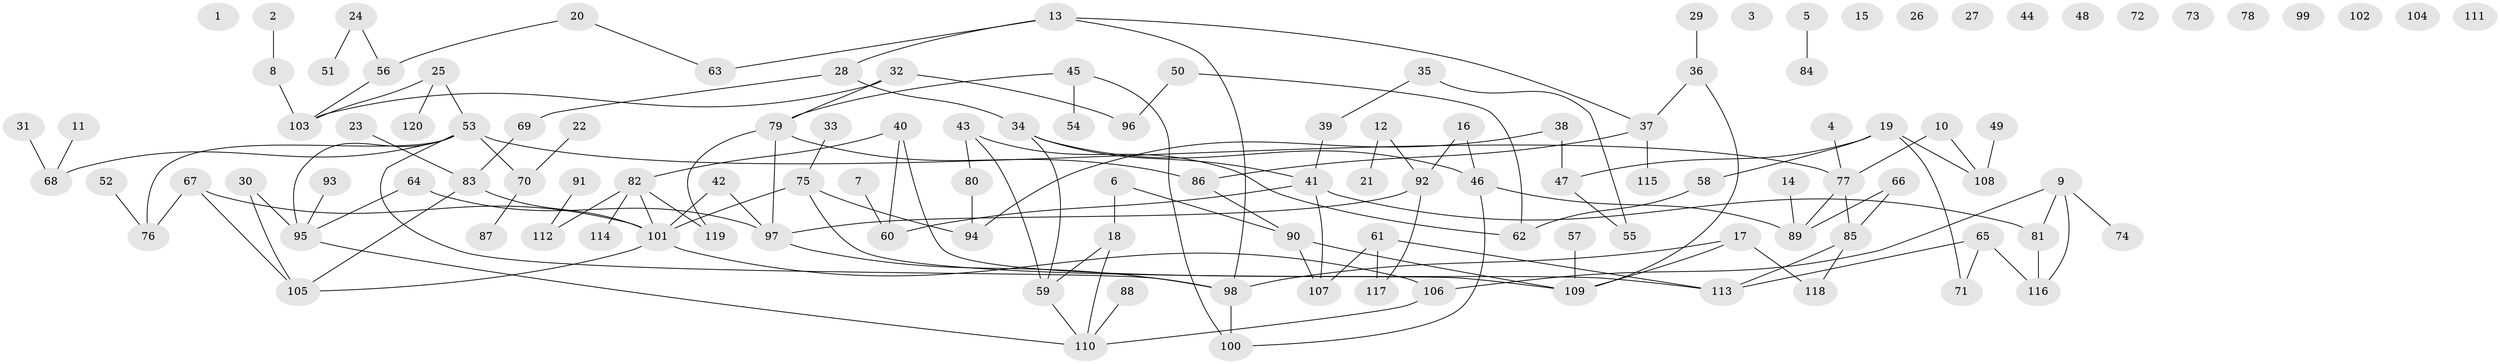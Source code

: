 // coarse degree distribution, {0: 0.16666666666666666, 1: 0.19047619047619047, 4: 0.11904761904761904, 2: 0.2261904761904762, 5: 0.09523809523809523, 3: 0.13095238095238096, 6: 0.047619047619047616, 7: 0.011904761904761904, 8: 0.011904761904761904}
// Generated by graph-tools (version 1.1) at 2025/41/03/06/25 10:41:24]
// undirected, 120 vertices, 141 edges
graph export_dot {
graph [start="1"]
  node [color=gray90,style=filled];
  1;
  2;
  3;
  4;
  5;
  6;
  7;
  8;
  9;
  10;
  11;
  12;
  13;
  14;
  15;
  16;
  17;
  18;
  19;
  20;
  21;
  22;
  23;
  24;
  25;
  26;
  27;
  28;
  29;
  30;
  31;
  32;
  33;
  34;
  35;
  36;
  37;
  38;
  39;
  40;
  41;
  42;
  43;
  44;
  45;
  46;
  47;
  48;
  49;
  50;
  51;
  52;
  53;
  54;
  55;
  56;
  57;
  58;
  59;
  60;
  61;
  62;
  63;
  64;
  65;
  66;
  67;
  68;
  69;
  70;
  71;
  72;
  73;
  74;
  75;
  76;
  77;
  78;
  79;
  80;
  81;
  82;
  83;
  84;
  85;
  86;
  87;
  88;
  89;
  90;
  91;
  92;
  93;
  94;
  95;
  96;
  97;
  98;
  99;
  100;
  101;
  102;
  103;
  104;
  105;
  106;
  107;
  108;
  109;
  110;
  111;
  112;
  113;
  114;
  115;
  116;
  117;
  118;
  119;
  120;
  2 -- 8;
  4 -- 77;
  5 -- 84;
  6 -- 18;
  6 -- 90;
  7 -- 60;
  8 -- 103;
  9 -- 74;
  9 -- 81;
  9 -- 106;
  9 -- 116;
  10 -- 77;
  10 -- 108;
  11 -- 68;
  12 -- 21;
  12 -- 92;
  13 -- 28;
  13 -- 37;
  13 -- 63;
  13 -- 98;
  14 -- 89;
  16 -- 46;
  16 -- 92;
  17 -- 98;
  17 -- 109;
  17 -- 118;
  18 -- 59;
  18 -- 110;
  19 -- 47;
  19 -- 58;
  19 -- 71;
  19 -- 108;
  20 -- 56;
  20 -- 63;
  22 -- 70;
  23 -- 83;
  24 -- 51;
  24 -- 56;
  25 -- 53;
  25 -- 103;
  25 -- 120;
  28 -- 34;
  28 -- 69;
  29 -- 36;
  30 -- 95;
  30 -- 105;
  31 -- 68;
  32 -- 79;
  32 -- 96;
  32 -- 103;
  33 -- 75;
  34 -- 41;
  34 -- 46;
  34 -- 59;
  35 -- 39;
  35 -- 55;
  36 -- 37;
  36 -- 109;
  37 -- 86;
  37 -- 115;
  38 -- 47;
  38 -- 94;
  39 -- 41;
  40 -- 60;
  40 -- 82;
  40 -- 109;
  41 -- 60;
  41 -- 81;
  41 -- 107;
  42 -- 97;
  42 -- 101;
  43 -- 59;
  43 -- 62;
  43 -- 80;
  45 -- 54;
  45 -- 79;
  45 -- 100;
  46 -- 89;
  46 -- 100;
  47 -- 55;
  49 -- 108;
  50 -- 62;
  50 -- 96;
  52 -- 76;
  53 -- 68;
  53 -- 70;
  53 -- 76;
  53 -- 77;
  53 -- 95;
  53 -- 98;
  56 -- 103;
  57 -- 109;
  58 -- 62;
  59 -- 110;
  61 -- 107;
  61 -- 113;
  61 -- 117;
  64 -- 95;
  64 -- 97;
  65 -- 71;
  65 -- 113;
  65 -- 116;
  66 -- 85;
  66 -- 89;
  67 -- 76;
  67 -- 101;
  67 -- 105;
  69 -- 83;
  70 -- 87;
  75 -- 94;
  75 -- 101;
  75 -- 113;
  77 -- 85;
  77 -- 89;
  79 -- 86;
  79 -- 97;
  79 -- 119;
  80 -- 94;
  81 -- 116;
  82 -- 101;
  82 -- 112;
  82 -- 114;
  82 -- 119;
  83 -- 101;
  83 -- 105;
  85 -- 113;
  85 -- 118;
  86 -- 90;
  88 -- 110;
  90 -- 107;
  90 -- 109;
  91 -- 112;
  92 -- 97;
  92 -- 117;
  93 -- 95;
  95 -- 110;
  97 -- 98;
  98 -- 100;
  101 -- 105;
  101 -- 106;
  106 -- 110;
}
